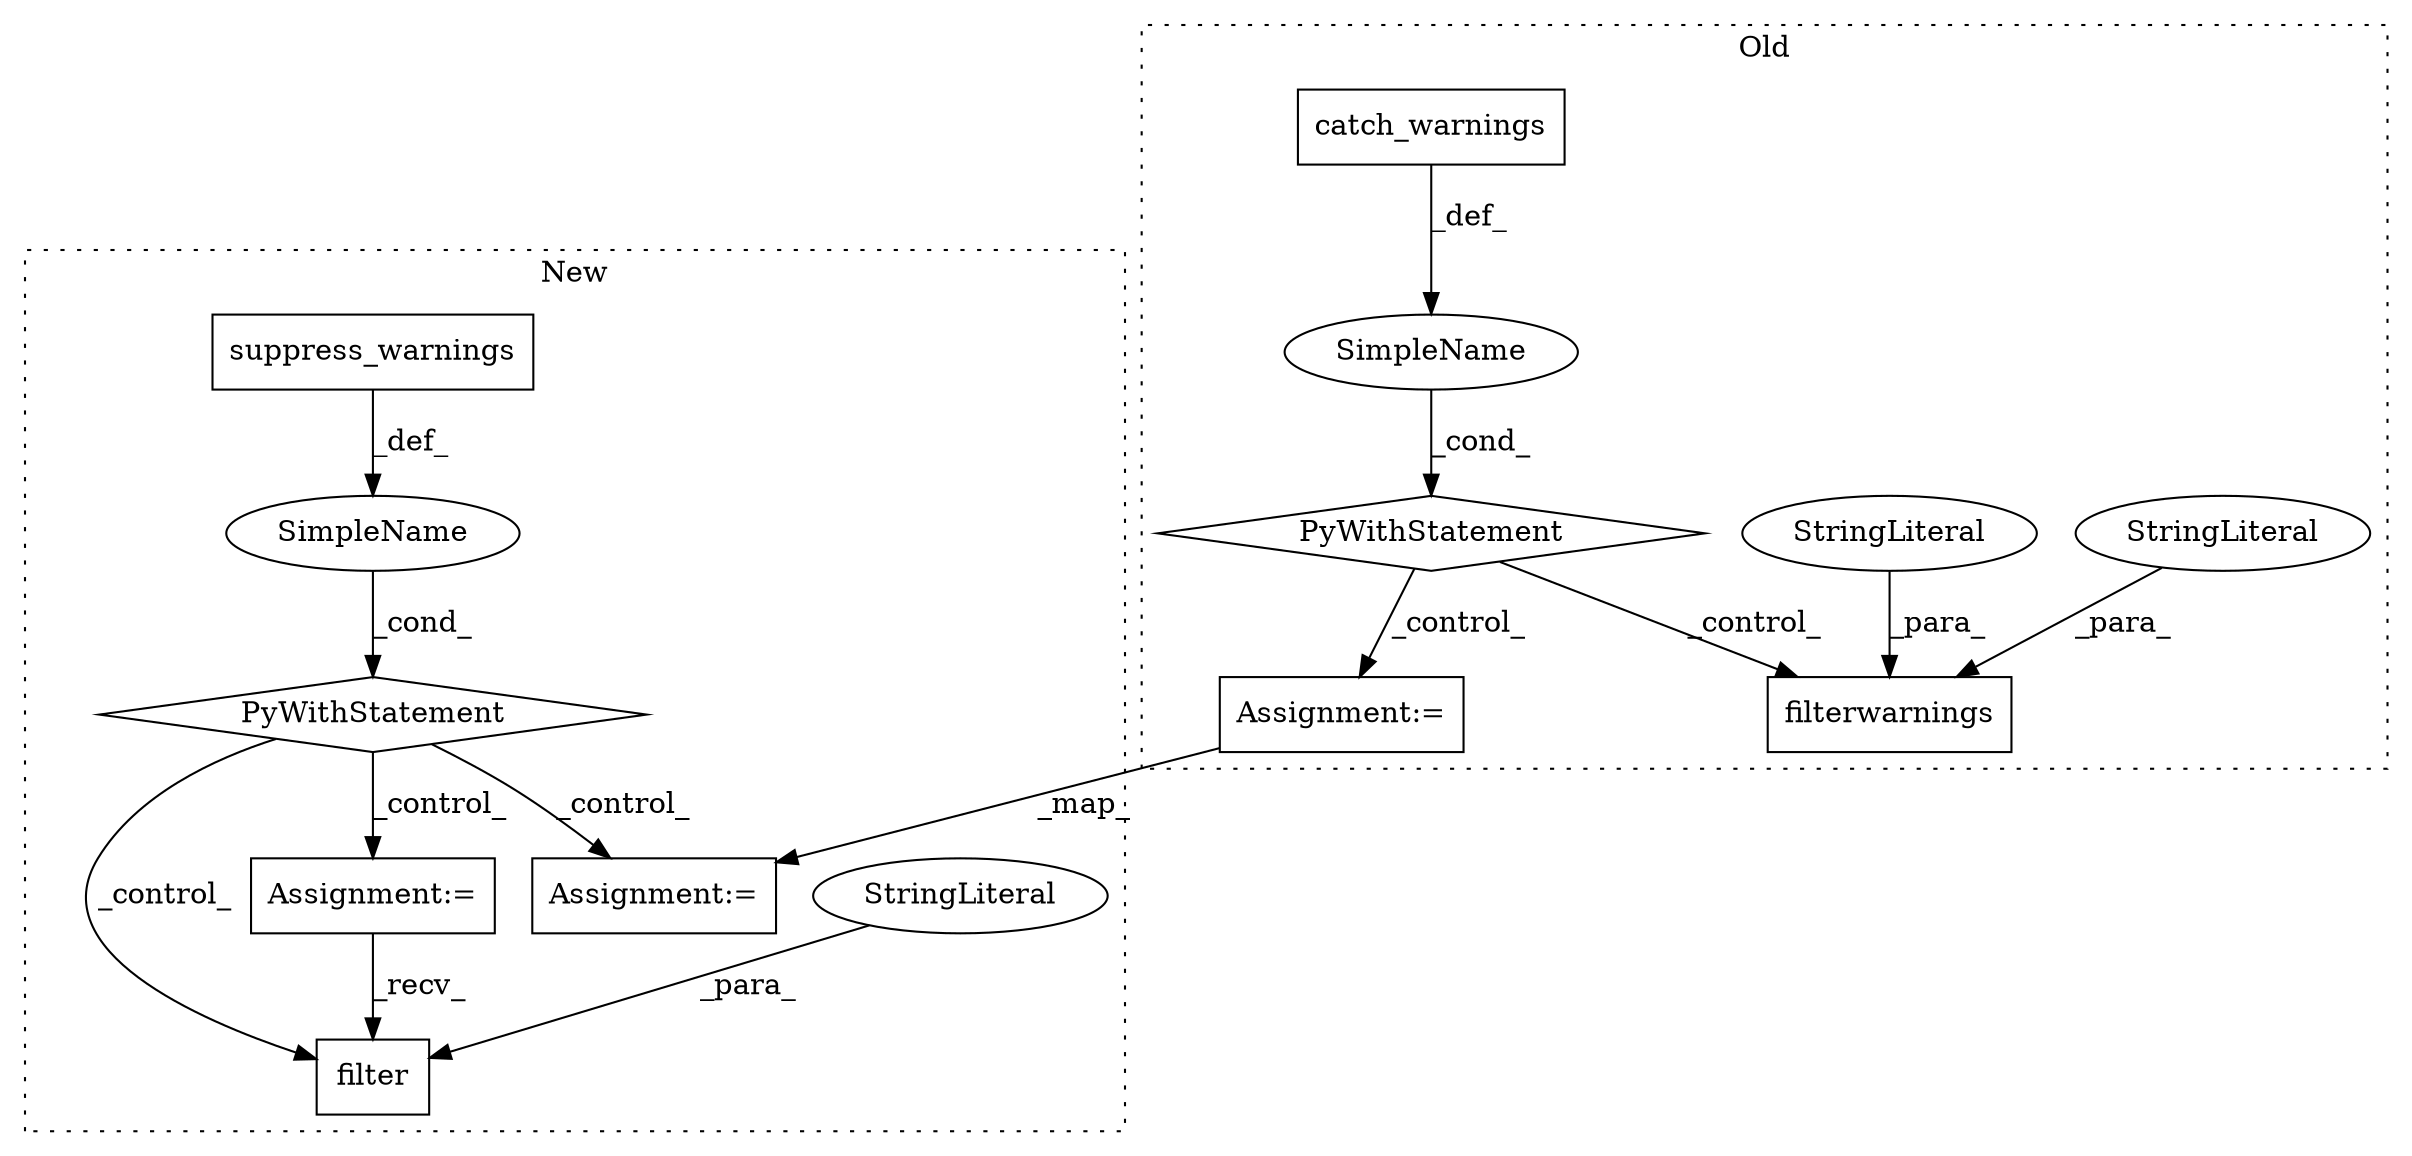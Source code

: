 digraph G {
subgraph cluster0 {
1 [label="filterwarnings" a="32" s="522,583" l="15,1" shape="box"];
3 [label="StringLiteral" a="45" s="546" l="37" shape="ellipse"];
4 [label="SimpleName" a="42" s="" l="" shape="ellipse"];
5 [label="PyWithStatement" a="104" s="468,503" l="10,2" shape="diamond"];
6 [label="StringLiteral" a="45" s="537" l="8" shape="ellipse"];
7 [label="catch_warnings" a="32" s="487" l="16" shape="box"];
12 [label="Assignment:=" a="7" s="860" l="2" shape="box"];
label = "Old";
style="dotted";
}
subgraph cluster1 {
2 [label="PyWithStatement" a="104" s="855,884" l="10,2" shape="diamond"];
8 [label="SimpleName" a="42" s="" l="" shape="ellipse"];
9 [label="filter" a="32" s="913,977" l="7,1" shape="box"];
10 [label="Assignment:=" a="7" s="898" l="3" shape="box"];
11 [label="StringLiteral" a="45" s="939" l="38" shape="ellipse"];
13 [label="Assignment:=" a="7" s="1016" l="2" shape="box"];
14 [label="suppress_warnings" a="32" s="865" l="19" shape="box"];
label = "New";
style="dotted";
}
2 -> 10 [label="_control_"];
2 -> 9 [label="_control_"];
2 -> 13 [label="_control_"];
3 -> 1 [label="_para_"];
4 -> 5 [label="_cond_"];
5 -> 12 [label="_control_"];
5 -> 1 [label="_control_"];
6 -> 1 [label="_para_"];
7 -> 4 [label="_def_"];
8 -> 2 [label="_cond_"];
10 -> 9 [label="_recv_"];
11 -> 9 [label="_para_"];
12 -> 13 [label="_map_"];
14 -> 8 [label="_def_"];
}